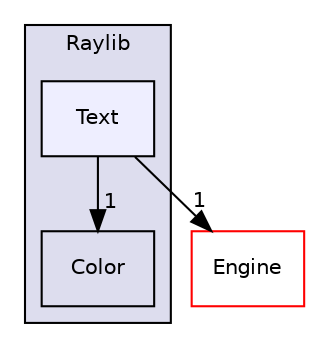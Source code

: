 digraph "Documents/GitHub/B-YEP-400-LYN-4-1-indiestudio-lucas.guichard/Lib/XRaylib/Raylib/Text" {
  compound=true
  node [ fontsize="10", fontname="Helvetica"];
  edge [ labelfontsize="10", labelfontname="Helvetica"];
  subgraph clusterdir_de334b3105e3c27a200be04983862f6f {
    graph [ bgcolor="#ddddee", pencolor="black", label="Raylib" fontname="Helvetica", fontsize="10", URL="dir_de334b3105e3c27a200be04983862f6f.html"]
  dir_04ae11eb1dc9e50af04680fcd1aacb7e [shape=box label="Color" URL="dir_04ae11eb1dc9e50af04680fcd1aacb7e.html"];
  dir_39b9acb7467d09ddc7681ec8e61defec [shape=box, label="Text", style="filled", fillcolor="#eeeeff", pencolor="black", URL="dir_39b9acb7467d09ddc7681ec8e61defec.html"];
  }
  dir_65b0892c83f613d26dd8ae47df83a316 [shape=box label="Engine" fillcolor="white" style="filled" color="red" URL="dir_65b0892c83f613d26dd8ae47df83a316.html"];
  dir_39b9acb7467d09ddc7681ec8e61defec->dir_04ae11eb1dc9e50af04680fcd1aacb7e [headlabel="1", labeldistance=1.5 headhref="dir_000047_000032.html"];
  dir_39b9acb7467d09ddc7681ec8e61defec->dir_65b0892c83f613d26dd8ae47df83a316 [headlabel="1", labeldistance=1.5 headhref="dir_000047_000003.html"];
}
